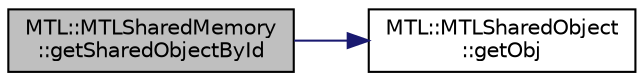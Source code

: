 digraph "MTL::MTLSharedMemory::getSharedObjectById"
{
 // LATEX_PDF_SIZE
  edge [fontname="Helvetica",fontsize="10",labelfontname="Helvetica",labelfontsize="10"];
  node [fontname="Helvetica",fontsize="10",shape=record];
  rankdir="LR";
  Node1 [label="MTL::MTLSharedMemory\l::getSharedObjectById",height=0.2,width=0.4,color="black", fillcolor="grey75", style="filled", fontcolor="black",tooltip="Get a shared object from the shared memory."];
  Node1 -> Node2 [color="midnightblue",fontsize="10",style="solid",fontname="Helvetica"];
  Node2 [label="MTL::MTLSharedObject\l::getObj",height=0.2,width=0.4,color="black", fillcolor="white", style="filled",URL="$d7/d61/classMTL_1_1MTLSharedObject.html#af01337ed6697d2297f7d60c694a6f702",tooltip="Lock the object and Get the object reference."];
}
